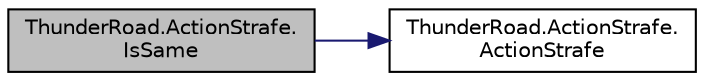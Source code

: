 digraph "ThunderRoad.ActionStrafe.IsSame"
{
 // LATEX_PDF_SIZE
  edge [fontname="Helvetica",fontsize="10",labelfontname="Helvetica",labelfontsize="10"];
  node [fontname="Helvetica",fontsize="10",shape=record];
  rankdir="LR";
  Node1 [label="ThunderRoad.ActionStrafe.\lIsSame",height=0.2,width=0.4,color="black", fillcolor="grey75", style="filled", fontcolor="black",tooltip="Determines whether the specified other action is same."];
  Node1 -> Node2 [color="midnightblue",fontsize="10",style="solid",fontname="Helvetica"];
  Node2 [label="ThunderRoad.ActionStrafe.\lActionStrafe",height=0.2,width=0.4,color="black", fillcolor="white", style="filled",URL="$class_thunder_road_1_1_action_strafe.html#a7c35c58924799b474bdf22896d52ed96",tooltip="Initializes a new instance of the ActionStrafe class."];
}
